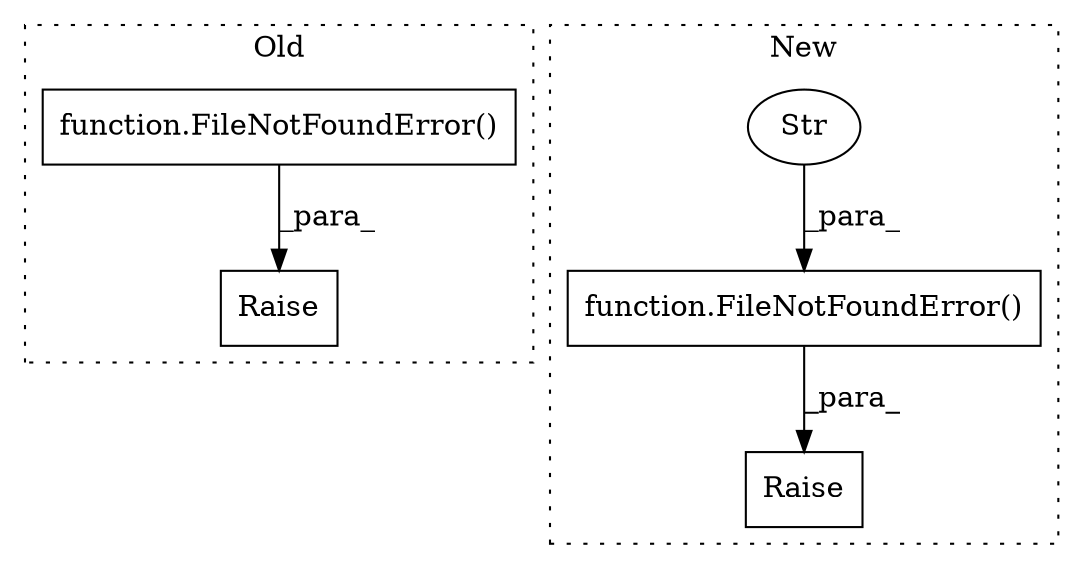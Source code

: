 digraph G {
subgraph cluster0 {
1 [label="function.FileNotFoundError()" a="75" s="1746,1809" l="18,1" shape="box"];
3 [label="Raise" a="91" s="1740" l="6" shape="box"];
label = "Old";
style="dotted";
}
subgraph cluster1 {
2 [label="function.FileNotFoundError()" a="75" s="1818,1881" l="18,1" shape="box"];
4 [label="Raise" a="91" s="1812" l="6" shape="box"];
5 [label="Str" a="66" s="1836" l="45" shape="ellipse"];
label = "New";
style="dotted";
}
1 -> 3 [label="_para_"];
2 -> 4 [label="_para_"];
5 -> 2 [label="_para_"];
}